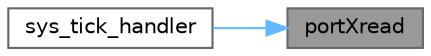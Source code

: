 digraph "portXread"
{
 // LATEX_PDF_SIZE
  bgcolor="transparent";
  edge [fontname=Helvetica,fontsize=10,labelfontname=Helvetica,labelfontsize=10];
  node [fontname=Helvetica,fontsize=10,shape=box,height=0.2,width=0.4];
  rankdir="RL";
  Node1 [label="portXread",height=0.2,width=0.4,color="gray40", fillcolor="grey60", style="filled", fontcolor="black",tooltip=" "];
  Node1 -> Node2 [dir="back",color="steelblue1",style="solid"];
  Node2 [label="sys_tick_handler",height=0.2,width=0.4,color="grey40", fillcolor="white", style="filled",URL="$sys__timer_8cpp.html#afdd94f850b193691f1bfc60c724b542a",tooltip=" "];
}
